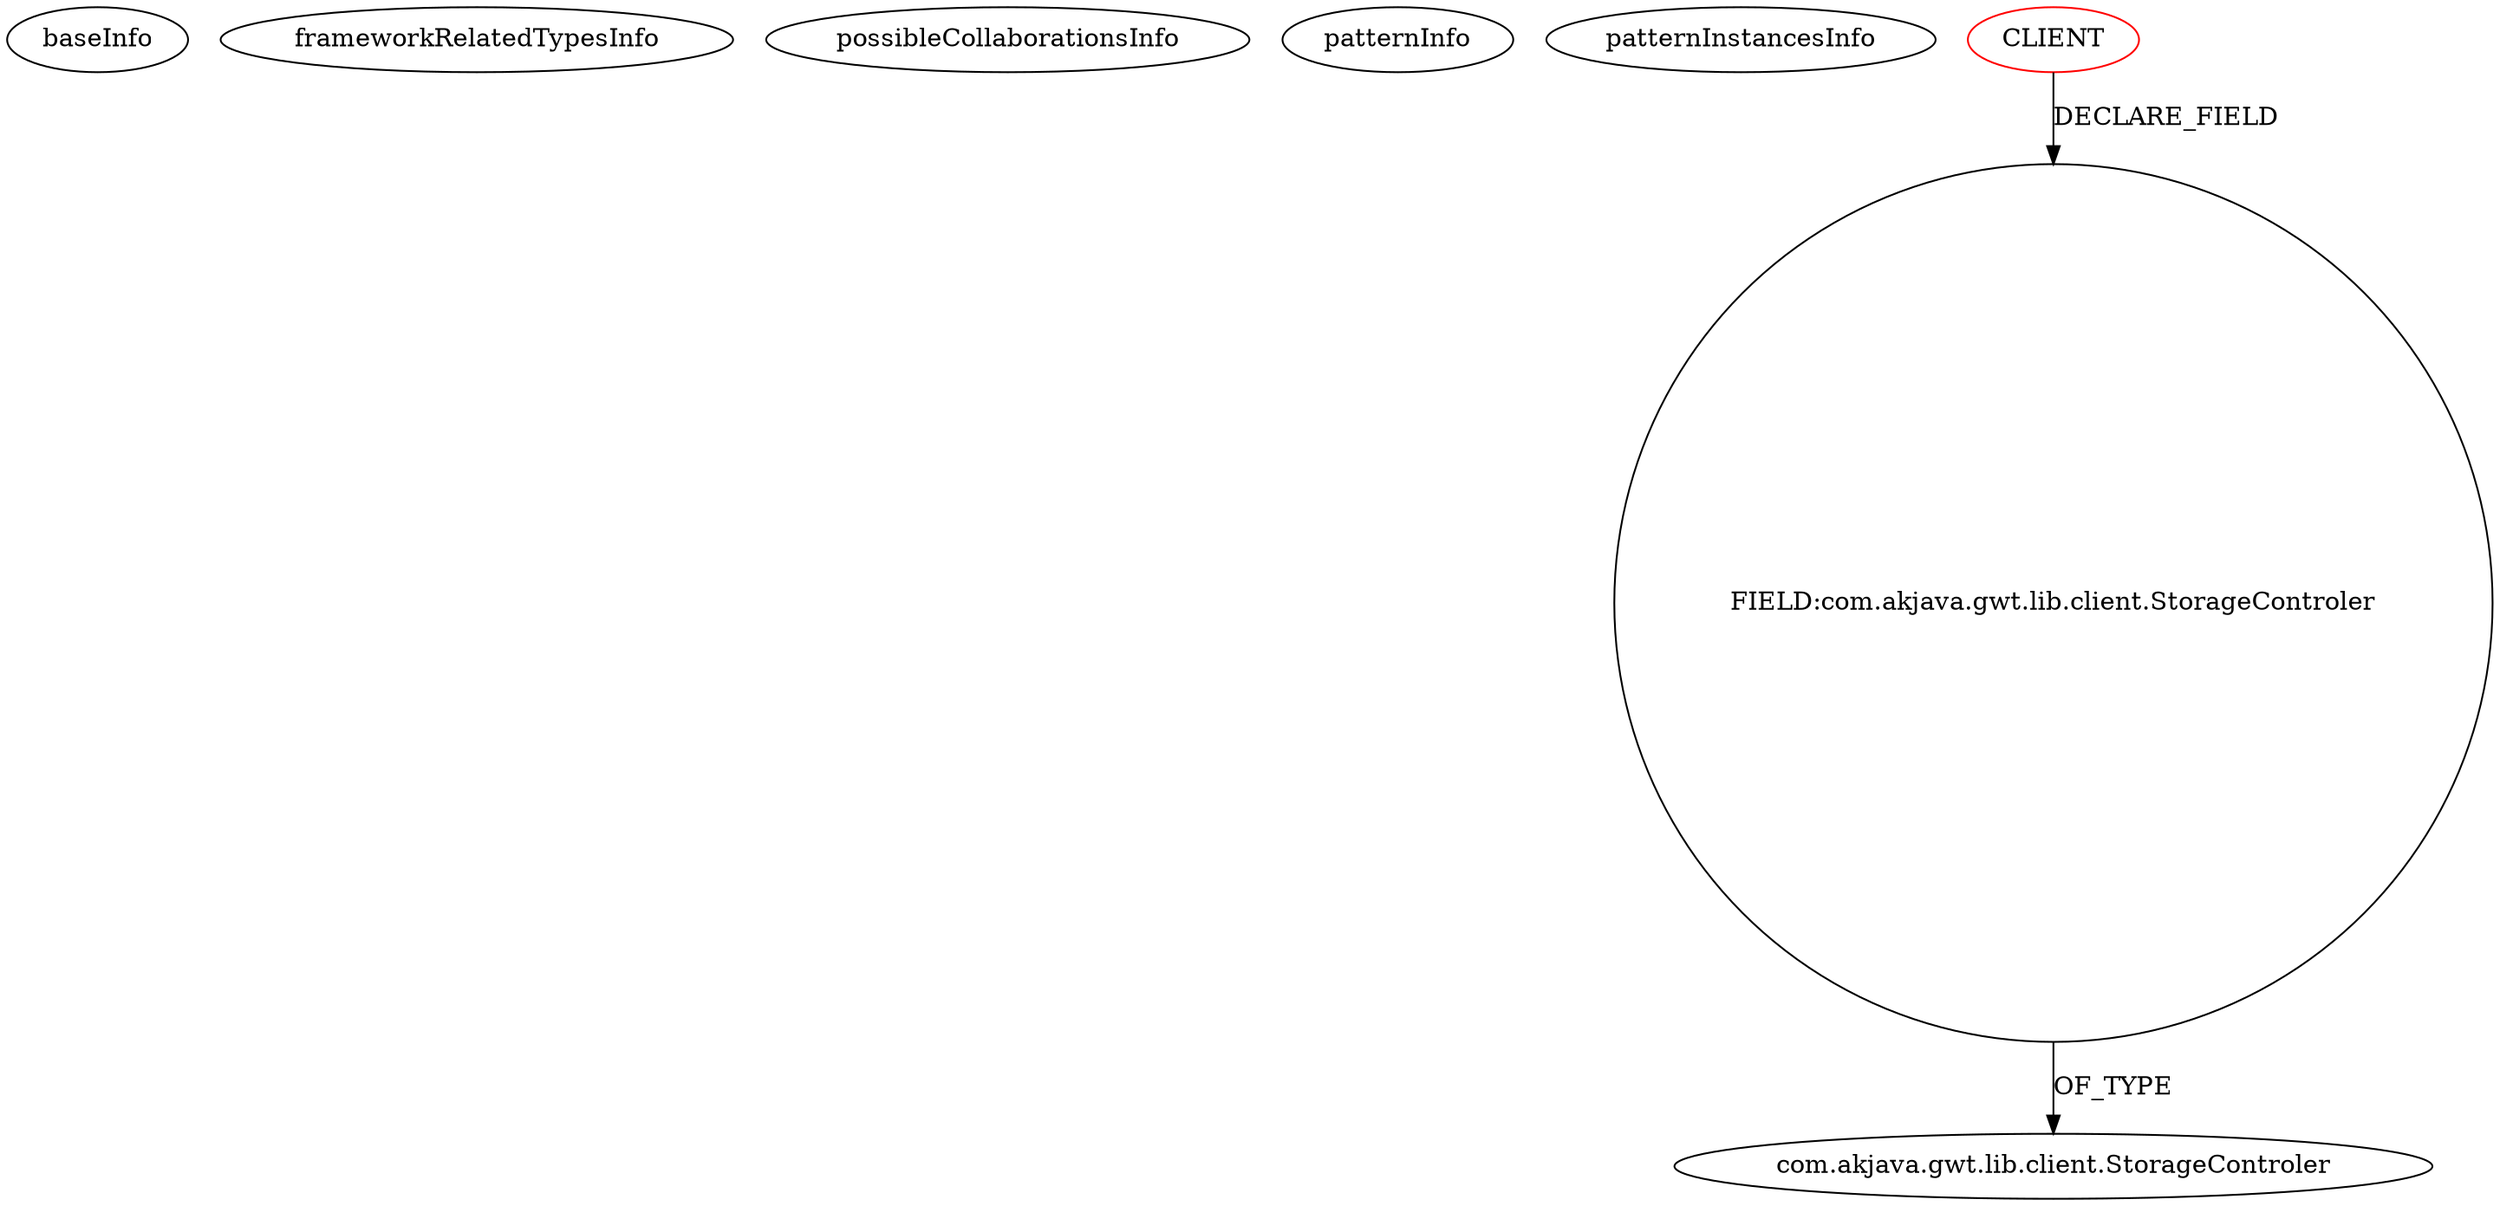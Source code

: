 digraph {
baseInfo[graphId=1925,category="pattern",isAnonymous=false,possibleRelation=false]
frameworkRelatedTypesInfo[]
possibleCollaborationsInfo[]
patternInfo[frequency=2.0,patternRootClient=0]
patternInstancesInfo[0="akjava-GWT-Hangouts~/akjava-GWT-Hangouts/GWT-Hangouts-master/apps/sound-player/src/com/akjava/gwt/hangout/soundplayer/client/HangoutSoundPlayer.java~HangoutSoundPlayer~561",1="akjava-WebTestMaker~/akjava-WebTestMaker/WebTestMaker-master/src/com/akjava/gwt/webtestmaker/client/WebTestMaker.java~WebTestMaker~655"]
19[label="com.akjava.gwt.lib.client.StorageControler",vertexType="FRAMEWORK_CLASS_TYPE",isFrameworkType=false]
18[label="FIELD:com.akjava.gwt.lib.client.StorageControler",vertexType="FIELD_DECLARATION",isFrameworkType=false,shape=circle]
0[label="CLIENT",vertexType="ROOT_CLIENT_CLASS_DECLARATION",isFrameworkType=false,color=red]
0->18[label="DECLARE_FIELD"]
18->19[label="OF_TYPE"]
}
